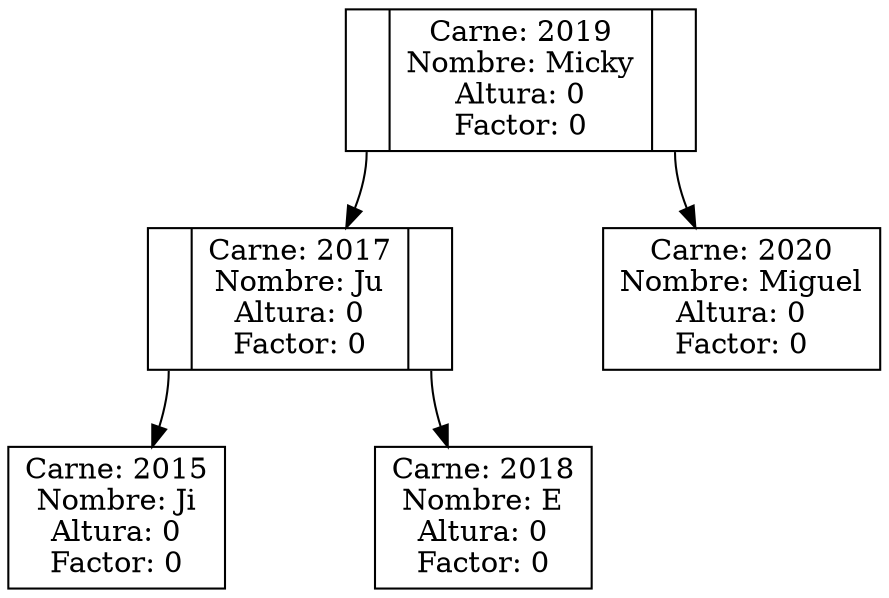 digraph grafico{
node [shape = record];
graph [nodesep = 1];
rankdir=TB;
"2019"[label= "<C0>| Carne: 2019\nNombre: Micky\nAltura: 0\nFactor: 0|<C1>"];
"2017"[label= "<C0>| Carne: 2017\nNombre: Ju\nAltura: 0\nFactor: 0|<C1>"];
"2015"[label= "Carne: 2015\nNombre: Ji\nAltura: 0\nFactor: 0"];
"2017":C0->"2015";
"2018"[label= "Carne: 2018\nNombre: E\nAltura: 0\nFactor: 0"];
"2017":C1->"2018";
{rank=same; "2015" "2018" }
"2019":C0->"2017";
"2020"[label= "Carne: 2020\nNombre: Miguel\nAltura: 0\nFactor: 0"];
"2019":C1->"2020";
{rank=same; "2017" "2020" }
}